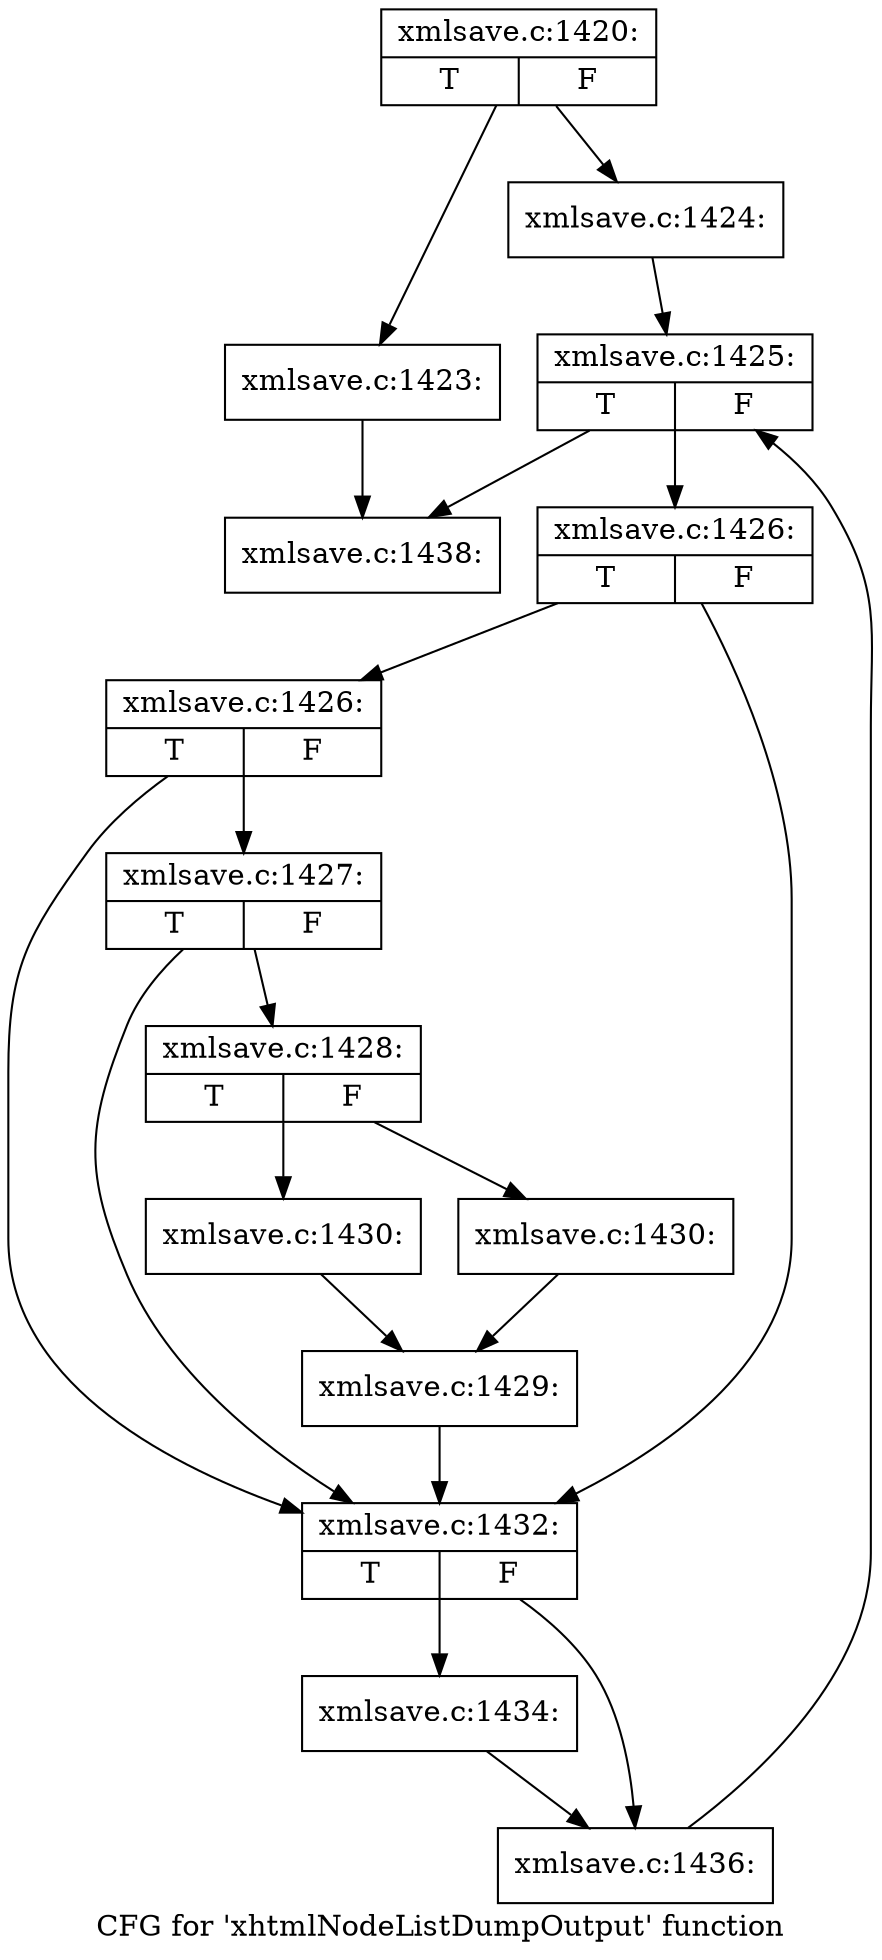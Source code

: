 digraph "CFG for 'xhtmlNodeListDumpOutput' function" {
	label="CFG for 'xhtmlNodeListDumpOutput' function";

	Node0x585ab50 [shape=record,label="{xmlsave.c:1420:|{<s0>T|<s1>F}}"];
	Node0x585ab50 -> Node0x589a450;
	Node0x585ab50 -> Node0x589a4a0;
	Node0x589a450 [shape=record,label="{xmlsave.c:1423:}"];
	Node0x589a450 -> Node0x589aca0;
	Node0x589a4a0 [shape=record,label="{xmlsave.c:1424:}"];
	Node0x589a4a0 -> Node0x589aa80;
	Node0x589aa80 [shape=record,label="{xmlsave.c:1425:|{<s0>T|<s1>F}}"];
	Node0x589aa80 -> Node0x589ae70;
	Node0x589aa80 -> Node0x589aca0;
	Node0x589ae70 [shape=record,label="{xmlsave.c:1426:|{<s0>T|<s1>F}}"];
	Node0x589ae70 -> Node0x589b150;
	Node0x589ae70 -> Node0x589b080;
	Node0x589b150 [shape=record,label="{xmlsave.c:1426:|{<s0>T|<s1>F}}"];
	Node0x589b150 -> Node0x589b0d0;
	Node0x589b150 -> Node0x589b080;
	Node0x589b0d0 [shape=record,label="{xmlsave.c:1427:|{<s0>T|<s1>F}}"];
	Node0x589b0d0 -> Node0x589b030;
	Node0x589b0d0 -> Node0x589b080;
	Node0x589b030 [shape=record,label="{xmlsave.c:1428:|{<s0>T|<s1>F}}"];
	Node0x589b030 -> Node0x589bca0;
	Node0x589b030 -> Node0x589bcf0;
	Node0x589bca0 [shape=record,label="{xmlsave.c:1430:}"];
	Node0x589bca0 -> Node0x589bd40;
	Node0x589bcf0 [shape=record,label="{xmlsave.c:1430:}"];
	Node0x589bcf0 -> Node0x589bd40;
	Node0x589bd40 [shape=record,label="{xmlsave.c:1429:}"];
	Node0x589bd40 -> Node0x589b080;
	Node0x589b080 [shape=record,label="{xmlsave.c:1432:|{<s0>T|<s1>F}}"];
	Node0x589b080 -> Node0x589cda0;
	Node0x589b080 -> Node0x589cdf0;
	Node0x589cda0 [shape=record,label="{xmlsave.c:1434:}"];
	Node0x589cda0 -> Node0x589cdf0;
	Node0x589cdf0 [shape=record,label="{xmlsave.c:1436:}"];
	Node0x589cdf0 -> Node0x589aa80;
	Node0x589aca0 [shape=record,label="{xmlsave.c:1438:}"];
}
